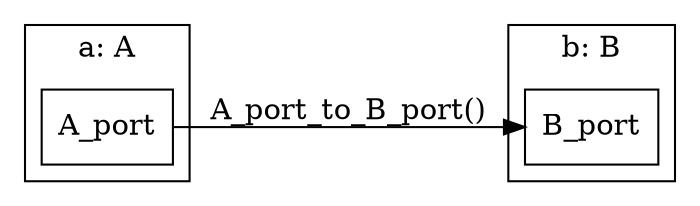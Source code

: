 
digraph MergeChannels_mc {
  graph [rankdir = "LR"];
  
  subgraph cluster_a{
    label = "a: A";
    node [shape = box];
    a_A_port[label = A_port]
  }

  subgraph cluster_b{
    label = "b: B";
    node [shape = box];
    b_B_port[label = B_port]
  }

  
 a_A_port -> b_B_port [label = "A_port_to_B_port()"];

}
